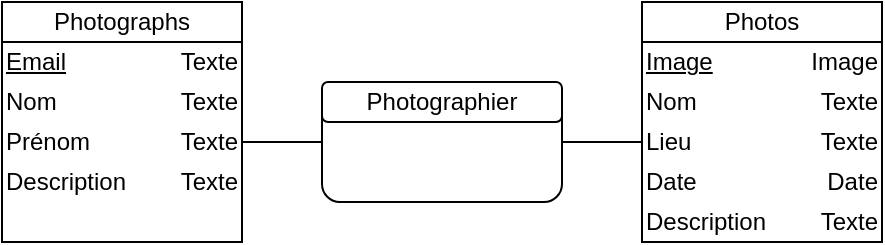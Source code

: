 <mxfile version="14.6.5" type="device"><diagram id="pc-O46RW2Ofjf9m6MgSQ" name="Page-1"><mxGraphModel dx="573" dy="437" grid="1" gridSize="10" guides="1" tooltips="1" connect="1" arrows="1" fold="1" page="1" pageScale="1" pageWidth="827" pageHeight="1169" background="none" math="0" shadow="0"><root><mxCell id="0"/><mxCell id="1" parent="0"/><mxCell id="c2TFCg1VxHiB2nRwTz7u-43" value="" style="group;container=1;" vertex="1" connectable="0" parent="1"><mxGeometry x="120" y="80" width="120" height="120" as="geometry"/></mxCell><mxCell id="c2TFCg1VxHiB2nRwTz7u-1" value="" style="rounded=0;whiteSpace=wrap;html=1;" vertex="1" parent="c2TFCg1VxHiB2nRwTz7u-43"><mxGeometry y="20" width="120" height="100" as="geometry"/></mxCell><mxCell id="c2TFCg1VxHiB2nRwTz7u-2" value="" style="rounded=0;whiteSpace=wrap;html=1;" vertex="1" parent="c2TFCg1VxHiB2nRwTz7u-43"><mxGeometry width="120" height="20" as="geometry"/></mxCell><mxCell id="c2TFCg1VxHiB2nRwTz7u-3" value="Photographs" style="text;html=1;strokeColor=none;fillColor=none;align=center;verticalAlign=middle;whiteSpace=wrap;rounded=0;" vertex="1" parent="c2TFCg1VxHiB2nRwTz7u-43"><mxGeometry width="120" height="20" as="geometry"/></mxCell><mxCell id="c2TFCg1VxHiB2nRwTz7u-13" value="&lt;u&gt;Email&lt;/u&gt;" style="text;html=1;strokeColor=none;fillColor=none;align=left;verticalAlign=middle;whiteSpace=wrap;rounded=0;" vertex="1" parent="c2TFCg1VxHiB2nRwTz7u-43"><mxGeometry y="20" width="60" height="20" as="geometry"/></mxCell><mxCell id="c2TFCg1VxHiB2nRwTz7u-14" value="Texte" style="text;html=1;strokeColor=none;fillColor=none;align=right;verticalAlign=middle;whiteSpace=wrap;rounded=0;" vertex="1" parent="c2TFCg1VxHiB2nRwTz7u-43"><mxGeometry x="60" y="20" width="60" height="20" as="geometry"/></mxCell><mxCell id="c2TFCg1VxHiB2nRwTz7u-15" value="Nom" style="text;html=1;strokeColor=none;fillColor=none;align=left;verticalAlign=middle;whiteSpace=wrap;rounded=0;" vertex="1" parent="c2TFCg1VxHiB2nRwTz7u-43"><mxGeometry y="40" width="60" height="20" as="geometry"/></mxCell><mxCell id="c2TFCg1VxHiB2nRwTz7u-16" value="Texte" style="text;html=1;strokeColor=none;fillColor=none;align=right;verticalAlign=middle;whiteSpace=wrap;rounded=0;" vertex="1" parent="c2TFCg1VxHiB2nRwTz7u-43"><mxGeometry x="60" y="40" width="60" height="20" as="geometry"/></mxCell><mxCell id="c2TFCg1VxHiB2nRwTz7u-17" value="Prénom" style="text;html=1;strokeColor=none;fillColor=none;align=left;verticalAlign=middle;whiteSpace=wrap;rounded=0;" vertex="1" parent="c2TFCg1VxHiB2nRwTz7u-43"><mxGeometry y="60" width="60" height="20" as="geometry"/></mxCell><mxCell id="c2TFCg1VxHiB2nRwTz7u-30" value="Description" style="text;html=1;strokeColor=none;fillColor=none;align=left;verticalAlign=middle;whiteSpace=wrap;rounded=0;" vertex="1" parent="c2TFCg1VxHiB2nRwTz7u-43"><mxGeometry y="80" width="60" height="20" as="geometry"/></mxCell><mxCell id="c2TFCg1VxHiB2nRwTz7u-31" value="Texte" style="text;html=1;strokeColor=none;fillColor=none;align=right;verticalAlign=middle;whiteSpace=wrap;rounded=0;" vertex="1" parent="c2TFCg1VxHiB2nRwTz7u-43"><mxGeometry x="60" y="80" width="60" height="20" as="geometry"/></mxCell><mxCell id="c2TFCg1VxHiB2nRwTz7u-18" value="Texte" style="text;html=1;strokeColor=none;fillColor=none;align=right;verticalAlign=middle;whiteSpace=wrap;rounded=0;" vertex="1" parent="c2TFCg1VxHiB2nRwTz7u-43"><mxGeometry x="60" y="60" width="60" height="20" as="geometry"/></mxCell><mxCell id="c2TFCg1VxHiB2nRwTz7u-44" value="" style="group;container=1;" vertex="1" connectable="0" parent="1"><mxGeometry x="440" y="80" width="120" height="120" as="geometry"/></mxCell><mxCell id="c2TFCg1VxHiB2nRwTz7u-45" value="" style="rounded=0;whiteSpace=wrap;html=1;" vertex="1" parent="c2TFCg1VxHiB2nRwTz7u-44"><mxGeometry y="20" width="120" height="100" as="geometry"/></mxCell><mxCell id="c2TFCg1VxHiB2nRwTz7u-46" value="" style="rounded=0;whiteSpace=wrap;html=1;" vertex="1" parent="c2TFCg1VxHiB2nRwTz7u-44"><mxGeometry width="120" height="20" as="geometry"/></mxCell><mxCell id="c2TFCg1VxHiB2nRwTz7u-47" value="Photos" style="text;html=1;strokeColor=none;fillColor=none;align=center;verticalAlign=middle;whiteSpace=wrap;rounded=0;" vertex="1" parent="c2TFCg1VxHiB2nRwTz7u-44"><mxGeometry width="120" height="20" as="geometry"/></mxCell><mxCell id="c2TFCg1VxHiB2nRwTz7u-48" value="Nom" style="text;html=1;strokeColor=none;fillColor=none;align=left;verticalAlign=middle;whiteSpace=wrap;rounded=0;" vertex="1" parent="c2TFCg1VxHiB2nRwTz7u-44"><mxGeometry y="40" width="60" height="20" as="geometry"/></mxCell><mxCell id="c2TFCg1VxHiB2nRwTz7u-49" value="Texte" style="text;html=1;strokeColor=none;fillColor=none;align=right;verticalAlign=middle;whiteSpace=wrap;rounded=0;" vertex="1" parent="c2TFCg1VxHiB2nRwTz7u-44"><mxGeometry x="60" y="40" width="60" height="20" as="geometry"/></mxCell><mxCell id="c2TFCg1VxHiB2nRwTz7u-50" value="Lieu" style="text;html=1;strokeColor=none;fillColor=none;align=left;verticalAlign=middle;whiteSpace=wrap;rounded=0;" vertex="1" parent="c2TFCg1VxHiB2nRwTz7u-44"><mxGeometry y="60" width="60" height="20" as="geometry"/></mxCell><mxCell id="c2TFCg1VxHiB2nRwTz7u-51" value="Texte" style="text;html=1;strokeColor=none;fillColor=none;align=right;verticalAlign=middle;whiteSpace=wrap;rounded=0;" vertex="1" parent="c2TFCg1VxHiB2nRwTz7u-44"><mxGeometry x="60" y="60" width="60" height="20" as="geometry"/></mxCell><mxCell id="c2TFCg1VxHiB2nRwTz7u-53" value="Date" style="text;html=1;strokeColor=none;fillColor=none;align=right;verticalAlign=middle;whiteSpace=wrap;rounded=0;" vertex="1" parent="c2TFCg1VxHiB2nRwTz7u-44"><mxGeometry x="60" y="80" width="60" height="20" as="geometry"/></mxCell><mxCell id="c2TFCg1VxHiB2nRwTz7u-54" value="Description" style="text;html=1;strokeColor=none;fillColor=none;align=left;verticalAlign=middle;whiteSpace=wrap;rounded=0;" vertex="1" parent="c2TFCg1VxHiB2nRwTz7u-44"><mxGeometry y="100" width="60" height="20" as="geometry"/></mxCell><mxCell id="c2TFCg1VxHiB2nRwTz7u-55" value="Texte" style="text;html=1;strokeColor=none;fillColor=none;align=right;verticalAlign=middle;whiteSpace=wrap;rounded=0;" vertex="1" parent="c2TFCg1VxHiB2nRwTz7u-44"><mxGeometry x="60" y="100" width="60" height="20" as="geometry"/></mxCell><mxCell id="c2TFCg1VxHiB2nRwTz7u-52" value="Date" style="text;html=1;strokeColor=none;fillColor=none;align=left;verticalAlign=middle;whiteSpace=wrap;rounded=0;" vertex="1" parent="c2TFCg1VxHiB2nRwTz7u-44"><mxGeometry y="80" width="60" height="20" as="geometry"/></mxCell><mxCell id="c2TFCg1VxHiB2nRwTz7u-62" value="&lt;u&gt;Image&lt;/u&gt;" style="text;html=1;strokeColor=none;fillColor=none;align=left;verticalAlign=middle;whiteSpace=wrap;rounded=0;" vertex="1" parent="c2TFCg1VxHiB2nRwTz7u-44"><mxGeometry y="20" width="60" height="20" as="geometry"/></mxCell><mxCell id="c2TFCg1VxHiB2nRwTz7u-64" value="Image" style="text;html=1;strokeColor=none;fillColor=none;align=right;verticalAlign=middle;whiteSpace=wrap;rounded=0;" vertex="1" parent="c2TFCg1VxHiB2nRwTz7u-44"><mxGeometry x="60" y="20" width="60" height="20" as="geometry"/></mxCell><mxCell id="c2TFCg1VxHiB2nRwTz7u-57" value="" style="endArrow=none;html=1;entryX=0;entryY=0.5;entryDx=0;entryDy=0;exitX=1;exitY=0.5;exitDx=0;exitDy=0;" edge="1" parent="1" source="c2TFCg1VxHiB2nRwTz7u-1" target="c2TFCg1VxHiB2nRwTz7u-45"><mxGeometry width="50" height="50" relative="1" as="geometry"><mxPoint x="300" y="170" as="sourcePoint"/><mxPoint x="410" y="150" as="targetPoint"/></mxGeometry></mxCell><mxCell id="c2TFCg1VxHiB2nRwTz7u-59" value="" style="rounded=1;whiteSpace=wrap;html=1;align=left;" vertex="1" parent="1"><mxGeometry x="280" y="120" width="120" height="60" as="geometry"/></mxCell><mxCell id="c2TFCg1VxHiB2nRwTz7u-60" value="" style="rounded=1;whiteSpace=wrap;html=1;align=left;" vertex="1" parent="1"><mxGeometry x="280" y="120" width="120" height="20" as="geometry"/></mxCell><mxCell id="c2TFCg1VxHiB2nRwTz7u-61" value="Photographier" style="text;html=1;strokeColor=none;fillColor=none;align=center;verticalAlign=middle;whiteSpace=wrap;rounded=0;" vertex="1" parent="1"><mxGeometry x="280" y="120" width="120" height="20" as="geometry"/></mxCell></root></mxGraphModel></diagram></mxfile>